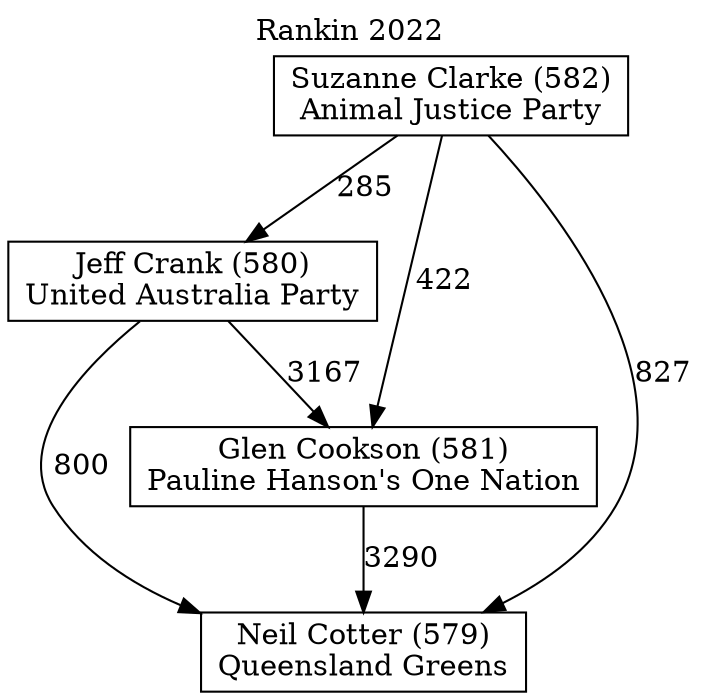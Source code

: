 // House preference flow
digraph "Neil Cotter (579)_Rankin_2022" {
	graph [label="Rankin 2022" labelloc=t mclimit=10]
	node [shape=box]
	"Jeff Crank (580)" [label="Jeff Crank (580)
United Australia Party"]
	"Suzanne Clarke (582)" [label="Suzanne Clarke (582)
Animal Justice Party"]
	"Glen Cookson (581)" [label="Glen Cookson (581)
Pauline Hanson's One Nation"]
	"Neil Cotter (579)" [label="Neil Cotter (579)
Queensland Greens"]
	"Jeff Crank (580)" -> "Neil Cotter (579)" [label=800]
	"Suzanne Clarke (582)" -> "Jeff Crank (580)" [label=285]
	"Suzanne Clarke (582)" -> "Glen Cookson (581)" [label=422]
	"Jeff Crank (580)" -> "Glen Cookson (581)" [label=3167]
	"Glen Cookson (581)" -> "Neil Cotter (579)" [label=3290]
	"Suzanne Clarke (582)" -> "Neil Cotter (579)" [label=827]
}
